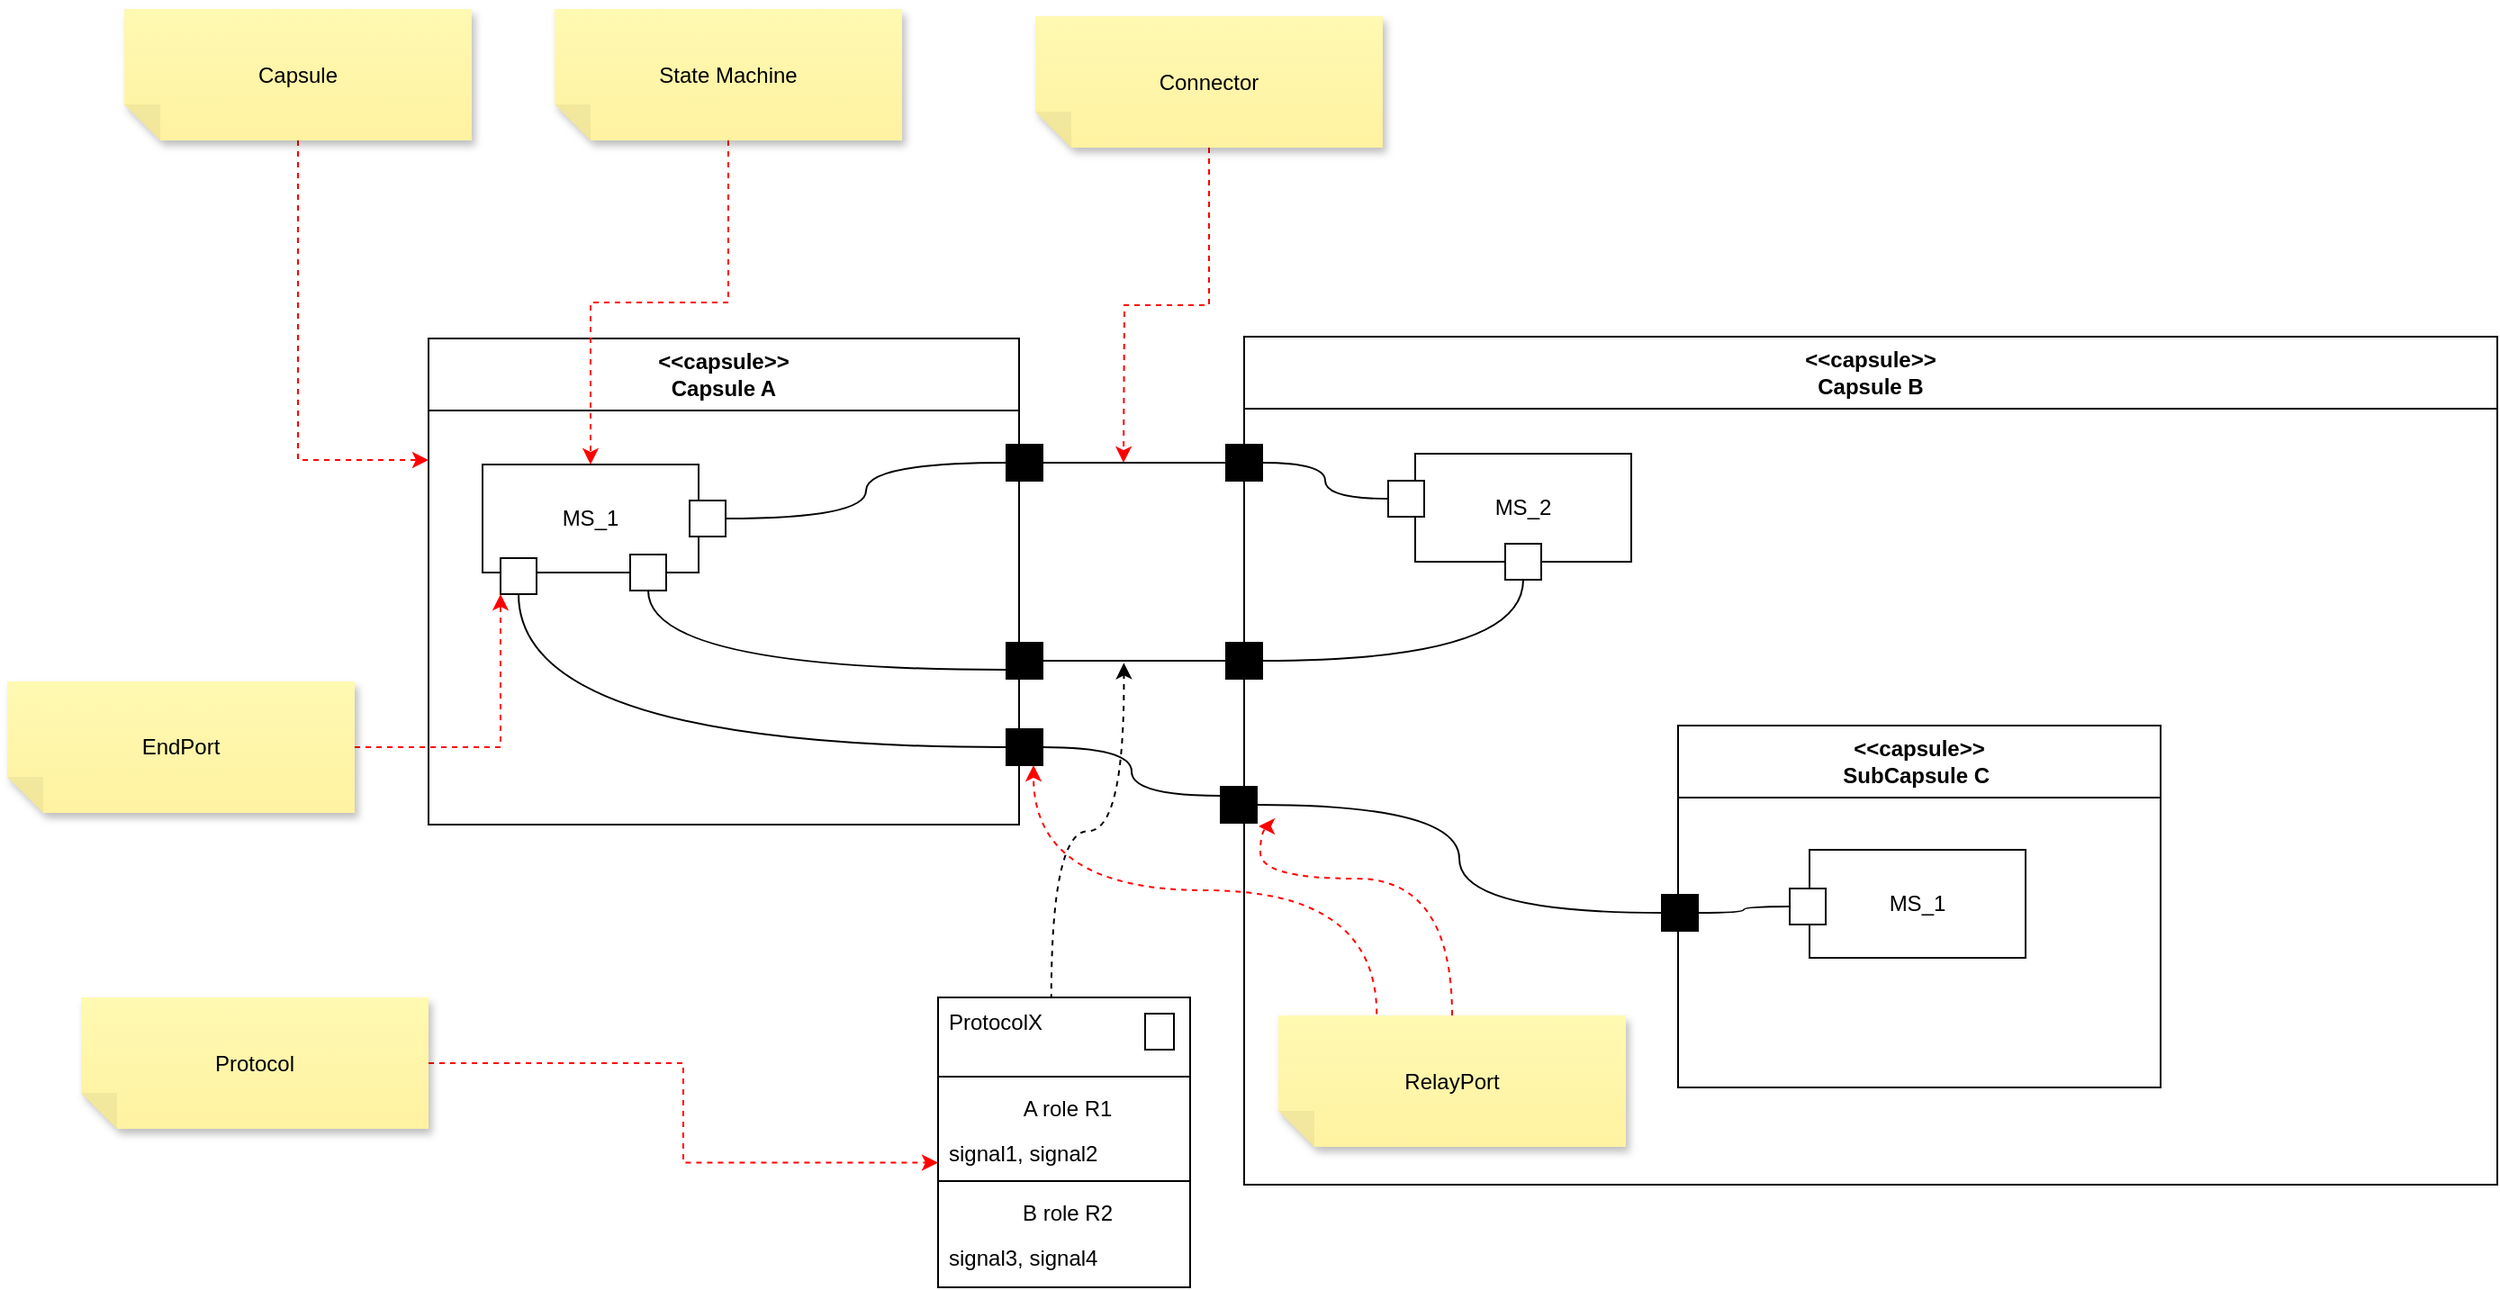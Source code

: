 <mxfile version="26.2.2" pages="2">
  <diagram name="Capsule" id="k5mG0mM5iGEgYk0Yn416">
    <mxGraphModel dx="1891" dy="894" grid="0" gridSize="10" guides="1" tooltips="1" connect="1" arrows="1" fold="1" page="0" pageScale="1" pageWidth="850" pageHeight="1100" math="0" shadow="0">
      <root>
        <mxCell id="PDe9mAOlIbxeDY0ZTMfF-0" />
        <mxCell id="PDe9mAOlIbxeDY0ZTMfF-1" parent="PDe9mAOlIbxeDY0ZTMfF-0" />
        <mxCell id="PDe9mAOlIbxeDY0ZTMfF-2" value="&lt;div&gt;&amp;lt;&amp;lt;capsule&amp;gt;&amp;gt;&lt;/div&gt;Capsule A" style="swimlane;whiteSpace=wrap;html=1;startSize=40;" vertex="1" parent="PDe9mAOlIbxeDY0ZTMfF-1">
          <mxGeometry x="47" y="281" width="328" height="270" as="geometry">
            <mxRectangle x="90" y="280" width="140" height="30" as="alternateBounds" />
          </mxGeometry>
        </mxCell>
        <mxCell id="PDe9mAOlIbxeDY0ZTMfF-3" value="MS_1" style="rounded=0;whiteSpace=wrap;html=1;" vertex="1" parent="PDe9mAOlIbxeDY0ZTMfF-2">
          <mxGeometry x="30" y="70" width="120" height="60" as="geometry" />
        </mxCell>
        <mxCell id="PDe9mAOlIbxeDY0ZTMfF-4" value="" style="rounded=0;whiteSpace=wrap;html=1;" vertex="1" parent="PDe9mAOlIbxeDY0ZTMfF-2">
          <mxGeometry x="145" y="90" width="20" height="20" as="geometry" />
        </mxCell>
        <mxCell id="PDe9mAOlIbxeDY0ZTMfF-5" value="" style="rounded=0;whiteSpace=wrap;html=1;" vertex="1" parent="PDe9mAOlIbxeDY0ZTMfF-2">
          <mxGeometry x="112" y="120" width="20" height="20" as="geometry" />
        </mxCell>
        <mxCell id="nfsSYlQqs25c0BjhMMis-1" value="" style="rounded=0;whiteSpace=wrap;html=1;" vertex="1" parent="PDe9mAOlIbxeDY0ZTMfF-2">
          <mxGeometry x="40" y="122" width="20" height="20" as="geometry" />
        </mxCell>
        <mxCell id="PDe9mAOlIbxeDY0ZTMfF-6" style="edgeStyle=orthogonalEdgeStyle;rounded=0;orthogonalLoop=1;jettySize=auto;html=1;exitX=1;exitY=0.5;exitDx=0;exitDy=0;entryX=0;entryY=0.5;entryDx=0;entryDy=0;endArrow=none;startFill=0;curved=1;" edge="1" parent="PDe9mAOlIbxeDY0ZTMfF-1" source="PDe9mAOlIbxeDY0ZTMfF-7" target="PDe9mAOlIbxeDY0ZTMfF-20">
          <mxGeometry relative="1" as="geometry" />
        </mxCell>
        <mxCell id="PDe9mAOlIbxeDY0ZTMfF-7" value="" style="rounded=0;whiteSpace=wrap;html=1;fillColor=#000000;" vertex="1" parent="PDe9mAOlIbxeDY0ZTMfF-1">
          <mxGeometry x="368" y="450" width="20" height="20" as="geometry" />
        </mxCell>
        <mxCell id="PDe9mAOlIbxeDY0ZTMfF-8" style="edgeStyle=orthogonalEdgeStyle;rounded=0;orthogonalLoop=1;jettySize=auto;html=1;exitX=0.5;exitY=1;exitDx=0;exitDy=0;entryX=0;entryY=0.75;entryDx=0;entryDy=0;endArrow=none;startFill=0;curved=1;" edge="1" parent="PDe9mAOlIbxeDY0ZTMfF-1" source="PDe9mAOlIbxeDY0ZTMfF-5" target="PDe9mAOlIbxeDY0ZTMfF-7">
          <mxGeometry relative="1" as="geometry" />
        </mxCell>
        <mxCell id="PDe9mAOlIbxeDY0ZTMfF-9" value="&lt;div&gt;&amp;lt;&amp;lt;capsule&amp;gt;&amp;gt;&lt;/div&gt;Capsule B" style="swimlane;whiteSpace=wrap;html=1;startSize=40;" vertex="1" parent="PDe9mAOlIbxeDY0ZTMfF-1">
          <mxGeometry x="500" y="280" width="696" height="471" as="geometry">
            <mxRectangle x="500" y="280" width="140" height="30" as="alternateBounds" />
          </mxGeometry>
        </mxCell>
        <mxCell id="PDe9mAOlIbxeDY0ZTMfF-10" value="MS_2" style="rounded=0;whiteSpace=wrap;html=1;" vertex="1" parent="PDe9mAOlIbxeDY0ZTMfF-9">
          <mxGeometry x="95" y="65" width="120" height="60" as="geometry" />
        </mxCell>
        <mxCell id="PDe9mAOlIbxeDY0ZTMfF-11" value="" style="rounded=0;whiteSpace=wrap;html=1;" vertex="1" parent="PDe9mAOlIbxeDY0ZTMfF-9">
          <mxGeometry x="80" y="80" width="20" height="20" as="geometry" />
        </mxCell>
        <mxCell id="PDe9mAOlIbxeDY0ZTMfF-12" value="" style="rounded=0;whiteSpace=wrap;html=1;" vertex="1" parent="PDe9mAOlIbxeDY0ZTMfF-9">
          <mxGeometry x="145" y="115" width="20" height="20" as="geometry" />
        </mxCell>
        <mxCell id="PDe9mAOlIbxeDY0ZTMfF-13" value="&lt;div&gt;&amp;lt;&amp;lt;capsule&amp;gt;&amp;gt;&lt;/div&gt;SubCapsule C&amp;nbsp;" style="swimlane;whiteSpace=wrap;html=1;startSize=40;" vertex="1" parent="PDe9mAOlIbxeDY0ZTMfF-9">
          <mxGeometry x="241" y="216" width="268" height="201" as="geometry">
            <mxRectangle x="90" y="280" width="140" height="30" as="alternateBounds" />
          </mxGeometry>
        </mxCell>
        <mxCell id="PDe9mAOlIbxeDY0ZTMfF-14" value="MS_1" style="rounded=0;whiteSpace=wrap;html=1;" vertex="1" parent="PDe9mAOlIbxeDY0ZTMfF-13">
          <mxGeometry x="73" y="69" width="120" height="60" as="geometry" />
        </mxCell>
        <mxCell id="PDe9mAOlIbxeDY0ZTMfF-16" value="" style="rounded=0;whiteSpace=wrap;html=1;" vertex="1" parent="PDe9mAOlIbxeDY0ZTMfF-13">
          <mxGeometry x="62" y="90.5" width="20" height="20" as="geometry" />
        </mxCell>
        <mxCell id="nfsSYlQqs25c0BjhMMis-3" style="edgeStyle=orthogonalEdgeStyle;rounded=0;orthogonalLoop=1;jettySize=auto;html=1;exitX=1;exitY=0.5;exitDx=0;exitDy=0;curved=1;endArrow=none;startFill=0;" edge="1" parent="PDe9mAOlIbxeDY0ZTMfF-13" source="PDe9mAOlIbxeDY0ZTMfF-17" target="PDe9mAOlIbxeDY0ZTMfF-16">
          <mxGeometry relative="1" as="geometry" />
        </mxCell>
        <mxCell id="PDe9mAOlIbxeDY0ZTMfF-17" value="" style="rounded=0;whiteSpace=wrap;html=1;fillColor=#000000;" vertex="1" parent="PDe9mAOlIbxeDY0ZTMfF-13">
          <mxGeometry x="-9" y="94" width="20" height="20" as="geometry" />
        </mxCell>
        <mxCell id="PDe9mAOlIbxeDY0ZTMfF-18" style="edgeStyle=orthogonalEdgeStyle;rounded=0;orthogonalLoop=1;jettySize=auto;html=1;exitX=1;exitY=0.5;exitDx=0;exitDy=0;entryX=0;entryY=0.5;entryDx=0;entryDy=0;curved=1;endArrow=none;startFill=0;" edge="1" parent="PDe9mAOlIbxeDY0ZTMfF-9" source="PDe9mAOlIbxeDY0ZTMfF-19" target="PDe9mAOlIbxeDY0ZTMfF-17">
          <mxGeometry relative="1" as="geometry" />
        </mxCell>
        <mxCell id="PDe9mAOlIbxeDY0ZTMfF-19" value="" style="rounded=0;whiteSpace=wrap;html=1;fillColor=#000000;" vertex="1" parent="PDe9mAOlIbxeDY0ZTMfF-9">
          <mxGeometry x="-13" y="250" width="20" height="20" as="geometry" />
        </mxCell>
        <mxCell id="nfsSYlQqs25c0BjhMMis-16" style="edgeStyle=orthogonalEdgeStyle;rounded=0;orthogonalLoop=1;jettySize=auto;html=1;exitX=0.5;exitY=1;exitDx=0;exitDy=0;exitPerimeter=0;strokeColor=#FF0000;dashed=1;curved=1;" edge="1" parent="PDe9mAOlIbxeDY0ZTMfF-9" source="nfsSYlQqs25c0BjhMMis-8">
          <mxGeometry relative="1" as="geometry">
            <mxPoint x="8" y="272" as="targetPoint" />
            <Array as="points">
              <mxPoint x="116" y="301" />
              <mxPoint x="9" y="301" />
              <mxPoint x="9" y="272" />
            </Array>
          </mxGeometry>
        </mxCell>
        <mxCell id="nfsSYlQqs25c0BjhMMis-8" value="RelayPort" style="shape=note;whiteSpace=wrap;html=1;backgroundOutline=1;fontColor=#000000;darkOpacity=0.05;fillColor=#FFF9B2;strokeColor=none;fillStyle=solid;direction=west;gradientDirection=north;gradientColor=#FFF2A1;shadow=1;size=20;pointerEvents=1;" vertex="1" parent="PDe9mAOlIbxeDY0ZTMfF-9">
          <mxGeometry x="19" y="377" width="193" height="73" as="geometry" />
        </mxCell>
        <mxCell id="PDe9mAOlIbxeDY0ZTMfF-20" value="" style="rounded=0;whiteSpace=wrap;html=1;fillColor=#000000;" vertex="1" parent="PDe9mAOlIbxeDY0ZTMfF-1">
          <mxGeometry x="490" y="450" width="20" height="20" as="geometry" />
        </mxCell>
        <mxCell id="PDe9mAOlIbxeDY0ZTMfF-21" style="edgeStyle=orthogonalEdgeStyle;rounded=0;orthogonalLoop=1;jettySize=auto;html=1;exitX=0;exitY=0.5;exitDx=0;exitDy=0;entryX=1;entryY=0.5;entryDx=0;entryDy=0;endArrow=none;startFill=0;curved=1;" edge="1" parent="PDe9mAOlIbxeDY0ZTMfF-1" source="PDe9mAOlIbxeDY0ZTMfF-22" target="PDe9mAOlIbxeDY0ZTMfF-35">
          <mxGeometry relative="1" as="geometry" />
        </mxCell>
        <mxCell id="PDe9mAOlIbxeDY0ZTMfF-22" value="" style="rounded=0;whiteSpace=wrap;html=1;fillColor=#000000;" vertex="1" parent="PDe9mAOlIbxeDY0ZTMfF-1">
          <mxGeometry x="490" y="340" width="20" height="20" as="geometry" />
        </mxCell>
        <mxCell id="PDe9mAOlIbxeDY0ZTMfF-23" style="edgeStyle=orthogonalEdgeStyle;rounded=0;orthogonalLoop=1;jettySize=auto;html=1;entryX=1;entryY=0.5;entryDx=0;entryDy=0;endArrow=none;startFill=0;curved=1;" edge="1" parent="PDe9mAOlIbxeDY0ZTMfF-1" source="PDe9mAOlIbxeDY0ZTMfF-11" target="PDe9mAOlIbxeDY0ZTMfF-22">
          <mxGeometry relative="1" as="geometry" />
        </mxCell>
        <mxCell id="PDe9mAOlIbxeDY0ZTMfF-24" style="edgeStyle=orthogonalEdgeStyle;rounded=0;orthogonalLoop=1;jettySize=auto;html=1;exitX=0.5;exitY=1;exitDx=0;exitDy=0;entryX=1;entryY=0.5;entryDx=0;entryDy=0;curved=1;endArrow=none;startFill=0;" edge="1" parent="PDe9mAOlIbxeDY0ZTMfF-1" source="PDe9mAOlIbxeDY0ZTMfF-12" target="PDe9mAOlIbxeDY0ZTMfF-20">
          <mxGeometry relative="1" as="geometry" />
        </mxCell>
        <mxCell id="PDe9mAOlIbxeDY0ZTMfF-25" style="edgeStyle=orthogonalEdgeStyle;curved=1;rounded=0;orthogonalLoop=1;jettySize=auto;html=1;dashed=1;exitX=0.449;exitY=0.03;exitDx=0;exitDy=0;exitPerimeter=0;" edge="1" parent="PDe9mAOlIbxeDY0ZTMfF-1" source="PDe9mAOlIbxeDY0ZTMfF-27">
          <mxGeometry relative="1" as="geometry">
            <mxPoint x="433.182" y="461.182" as="targetPoint" />
            <mxPoint x="452" y="607" as="sourcePoint" />
          </mxGeometry>
        </mxCell>
        <mxCell id="PDe9mAOlIbxeDY0ZTMfF-26" value="" style="fontStyle=1;align=center;verticalAlign=top;childLayout=stackLayout;horizontal=1;horizontalStack=0;resizeParent=1;resizeParentMax=0;resizeLast=0;marginBottom=0;" vertex="1" parent="PDe9mAOlIbxeDY0ZTMfF-1">
          <mxGeometry x="330" y="647" width="140" height="161" as="geometry" />
        </mxCell>
        <mxCell id="PDe9mAOlIbxeDY0ZTMfF-27" value="ProtocolX" style="html=1;align=left;spacingLeft=4;verticalAlign=top;strokeColor=none;fillColor=none;whiteSpace=wrap;" vertex="1" parent="PDe9mAOlIbxeDY0ZTMfF-26">
          <mxGeometry width="140" height="40" as="geometry" />
        </mxCell>
        <mxCell id="PDe9mAOlIbxeDY0ZTMfF-28" value="" style="shape=rectangle;jettyWidth=10;jettyHeight=4;" vertex="1" parent="PDe9mAOlIbxeDY0ZTMfF-27">
          <mxGeometry x="1" width="16" height="20" relative="1" as="geometry">
            <mxPoint x="-25" y="9" as="offset" />
          </mxGeometry>
        </mxCell>
        <mxCell id="PDe9mAOlIbxeDY0ZTMfF-29" value="" style="line;strokeWidth=1;fillColor=none;align=left;verticalAlign=middle;spacingTop=-1;spacingLeft=3;spacingRight=3;rotatable=0;labelPosition=right;points=[];portConstraint=eastwest;" vertex="1" parent="PDe9mAOlIbxeDY0ZTMfF-26">
          <mxGeometry y="40" width="140" height="8" as="geometry" />
        </mxCell>
        <mxCell id="PDe9mAOlIbxeDY0ZTMfF-30" value="A role R1" style="html=1;align=center;spacingLeft=4;verticalAlign=top;strokeColor=none;fillColor=none;whiteSpace=wrap;" vertex="1" parent="PDe9mAOlIbxeDY0ZTMfF-26">
          <mxGeometry y="48" width="140" height="25" as="geometry" />
        </mxCell>
        <mxCell id="PDe9mAOlIbxeDY0ZTMfF-31" value="signal1, signal2" style="html=1;align=left;spacingLeft=4;verticalAlign=top;strokeColor=none;fillColor=none;whiteSpace=wrap;" vertex="1" parent="PDe9mAOlIbxeDY0ZTMfF-26">
          <mxGeometry y="73" width="140" height="25" as="geometry" />
        </mxCell>
        <mxCell id="PDe9mAOlIbxeDY0ZTMfF-32" value="" style="line;strokeWidth=1;fillColor=none;align=left;verticalAlign=middle;spacingTop=-1;spacingLeft=3;spacingRight=3;rotatable=0;labelPosition=right;points=[];portConstraint=eastwest;" vertex="1" parent="PDe9mAOlIbxeDY0ZTMfF-26">
          <mxGeometry y="98" width="140" height="8" as="geometry" />
        </mxCell>
        <mxCell id="PDe9mAOlIbxeDY0ZTMfF-33" value="B role R2" style="html=1;align=center;spacingLeft=4;verticalAlign=top;strokeColor=none;fillColor=none;whiteSpace=wrap;" vertex="1" parent="PDe9mAOlIbxeDY0ZTMfF-26">
          <mxGeometry y="106" width="140" height="25" as="geometry" />
        </mxCell>
        <mxCell id="PDe9mAOlIbxeDY0ZTMfF-34" value="signal3, signal4" style="html=1;align=left;spacingLeft=4;verticalAlign=top;strokeColor=none;fillColor=none;whiteSpace=wrap;" vertex="1" parent="PDe9mAOlIbxeDY0ZTMfF-26">
          <mxGeometry y="131" width="140" height="30" as="geometry" />
        </mxCell>
        <mxCell id="PDe9mAOlIbxeDY0ZTMfF-35" value="" style="rounded=0;whiteSpace=wrap;html=1;fillColor=#000000;" vertex="1" parent="PDe9mAOlIbxeDY0ZTMfF-1">
          <mxGeometry x="368" y="340" width="20" height="20" as="geometry" />
        </mxCell>
        <mxCell id="PDe9mAOlIbxeDY0ZTMfF-36" style="edgeStyle=orthogonalEdgeStyle;rounded=0;orthogonalLoop=1;jettySize=auto;html=1;entryX=0;entryY=0.5;entryDx=0;entryDy=0;endArrow=none;startFill=0;curved=1;" edge="1" parent="PDe9mAOlIbxeDY0ZTMfF-1" source="PDe9mAOlIbxeDY0ZTMfF-4" target="PDe9mAOlIbxeDY0ZTMfF-35">
          <mxGeometry relative="1" as="geometry" />
        </mxCell>
        <mxCell id="PDe9mAOlIbxeDY0ZTMfF-37" style="edgeStyle=orthogonalEdgeStyle;rounded=0;orthogonalLoop=1;jettySize=auto;html=1;exitX=1;exitY=0.5;exitDx=0;exitDy=0;entryX=0;entryY=0.25;entryDx=0;entryDy=0;curved=1;endArrow=none;startFill=0;" edge="1" parent="PDe9mAOlIbxeDY0ZTMfF-1" source="PDe9mAOlIbxeDY0ZTMfF-38" target="PDe9mAOlIbxeDY0ZTMfF-19">
          <mxGeometry relative="1" as="geometry" />
        </mxCell>
        <mxCell id="PDe9mAOlIbxeDY0ZTMfF-38" value="" style="rounded=0;whiteSpace=wrap;html=1;fillColor=#000000;" vertex="1" parent="PDe9mAOlIbxeDY0ZTMfF-1">
          <mxGeometry x="368" y="498" width="20" height="20" as="geometry" />
        </mxCell>
        <mxCell id="nfsSYlQqs25c0BjhMMis-2" style="edgeStyle=orthogonalEdgeStyle;rounded=0;orthogonalLoop=1;jettySize=auto;html=1;exitX=0.5;exitY=1;exitDx=0;exitDy=0;entryX=0;entryY=0.5;entryDx=0;entryDy=0;curved=1;endArrow=none;startFill=0;" edge="1" parent="PDe9mAOlIbxeDY0ZTMfF-1" source="nfsSYlQqs25c0BjhMMis-1" target="PDe9mAOlIbxeDY0ZTMfF-38">
          <mxGeometry relative="1" as="geometry" />
        </mxCell>
        <mxCell id="nfsSYlQqs25c0BjhMMis-9" style="edgeStyle=orthogonalEdgeStyle;rounded=0;orthogonalLoop=1;jettySize=auto;html=1;exitX=0.5;exitY=0;exitDx=0;exitDy=0;exitPerimeter=0;entryX=0;entryY=0.25;entryDx=0;entryDy=0;strokeColor=#FF0000;dashed=1;" edge="1" parent="PDe9mAOlIbxeDY0ZTMfF-1" source="nfsSYlQqs25c0BjhMMis-4" target="PDe9mAOlIbxeDY0ZTMfF-2">
          <mxGeometry relative="1" as="geometry" />
        </mxCell>
        <mxCell id="nfsSYlQqs25c0BjhMMis-4" value="Capsule" style="shape=note;whiteSpace=wrap;html=1;backgroundOutline=1;fontColor=#000000;darkOpacity=0.05;fillColor=#FFF9B2;strokeColor=none;fillStyle=solid;direction=west;gradientDirection=north;gradientColor=#FFF2A1;shadow=1;size=20;pointerEvents=1;" vertex="1" parent="PDe9mAOlIbxeDY0ZTMfF-1">
          <mxGeometry x="-122" y="98" width="193" height="73" as="geometry" />
        </mxCell>
        <mxCell id="nfsSYlQqs25c0BjhMMis-10" style="edgeStyle=orthogonalEdgeStyle;rounded=0;orthogonalLoop=1;jettySize=auto;html=1;exitX=0.5;exitY=0;exitDx=0;exitDy=0;exitPerimeter=0;entryX=0.5;entryY=0;entryDx=0;entryDy=0;strokeColor=#FF0000;dashed=1;" edge="1" parent="PDe9mAOlIbxeDY0ZTMfF-1" source="nfsSYlQqs25c0BjhMMis-5" target="PDe9mAOlIbxeDY0ZTMfF-3">
          <mxGeometry relative="1" as="geometry" />
        </mxCell>
        <mxCell id="nfsSYlQqs25c0BjhMMis-5" value="State Machine" style="shape=note;whiteSpace=wrap;html=1;backgroundOutline=1;fontColor=#000000;darkOpacity=0.05;fillColor=#FFF9B2;strokeColor=none;fillStyle=solid;direction=west;gradientDirection=north;gradientColor=#FFF2A1;shadow=1;size=20;pointerEvents=1;" vertex="1" parent="PDe9mAOlIbxeDY0ZTMfF-1">
          <mxGeometry x="117" y="98" width="193" height="73" as="geometry" />
        </mxCell>
        <mxCell id="nfsSYlQqs25c0BjhMMis-11" style="edgeStyle=orthogonalEdgeStyle;rounded=0;orthogonalLoop=1;jettySize=auto;html=1;exitX=0.5;exitY=0;exitDx=0;exitDy=0;exitPerimeter=0;strokeColor=#FF0000;dashed=1;" edge="1" parent="PDe9mAOlIbxeDY0ZTMfF-1" source="nfsSYlQqs25c0BjhMMis-6">
          <mxGeometry relative="1" as="geometry">
            <mxPoint x="433.0" y="350.0" as="targetPoint" />
          </mxGeometry>
        </mxCell>
        <mxCell id="nfsSYlQqs25c0BjhMMis-6" value="Connector" style="shape=note;whiteSpace=wrap;html=1;backgroundOutline=1;fontColor=#000000;darkOpacity=0.05;fillColor=#FFF9B2;strokeColor=none;fillStyle=solid;direction=west;gradientDirection=north;gradientColor=#FFF2A1;shadow=1;size=20;pointerEvents=1;" vertex="1" parent="PDe9mAOlIbxeDY0ZTMfF-1">
          <mxGeometry x="384" y="102" width="193" height="73" as="geometry" />
        </mxCell>
        <mxCell id="nfsSYlQqs25c0BjhMMis-14" style="edgeStyle=orthogonalEdgeStyle;rounded=0;orthogonalLoop=1;jettySize=auto;html=1;exitX=0;exitY=0.5;exitDx=0;exitDy=0;exitPerimeter=0;entryX=0;entryY=1;entryDx=0;entryDy=0;strokeColor=#FF0000;dashed=1;" edge="1" parent="PDe9mAOlIbxeDY0ZTMfF-1" source="nfsSYlQqs25c0BjhMMis-7" target="nfsSYlQqs25c0BjhMMis-1">
          <mxGeometry relative="1" as="geometry" />
        </mxCell>
        <mxCell id="nfsSYlQqs25c0BjhMMis-7" value="EndPort" style="shape=note;whiteSpace=wrap;html=1;backgroundOutline=1;fontColor=#000000;darkOpacity=0.05;fillColor=#FFF9B2;strokeColor=none;fillStyle=solid;direction=west;gradientDirection=north;gradientColor=#FFF2A1;shadow=1;size=20;pointerEvents=1;" vertex="1" parent="PDe9mAOlIbxeDY0ZTMfF-1">
          <mxGeometry x="-187" y="471.5" width="193" height="73" as="geometry" />
        </mxCell>
        <mxCell id="nfsSYlQqs25c0BjhMMis-13" style="edgeStyle=orthogonalEdgeStyle;rounded=0;orthogonalLoop=1;jettySize=auto;html=1;exitX=0;exitY=0.5;exitDx=0;exitDy=0;exitPerimeter=0;entryX=0;entryY=0.75;entryDx=0;entryDy=0;strokeColor=#FF0000;dashed=1;" edge="1" parent="PDe9mAOlIbxeDY0ZTMfF-1" source="nfsSYlQqs25c0BjhMMis-12" target="PDe9mAOlIbxeDY0ZTMfF-31">
          <mxGeometry relative="1" as="geometry" />
        </mxCell>
        <mxCell id="nfsSYlQqs25c0BjhMMis-12" value="Protocol" style="shape=note;whiteSpace=wrap;html=1;backgroundOutline=1;fontColor=#000000;darkOpacity=0.05;fillColor=#FFF9B2;strokeColor=none;fillStyle=solid;direction=west;gradientDirection=north;gradientColor=#FFF2A1;shadow=1;size=20;pointerEvents=1;" vertex="1" parent="PDe9mAOlIbxeDY0ZTMfF-1">
          <mxGeometry x="-146" y="647" width="193" height="73" as="geometry" />
        </mxCell>
        <mxCell id="nfsSYlQqs25c0BjhMMis-15" style="edgeStyle=orthogonalEdgeStyle;rounded=0;orthogonalLoop=1;jettySize=auto;html=1;exitX=0.717;exitY=1.01;exitDx=0;exitDy=0;exitPerimeter=0;strokeColor=#FF0000;dashed=1;curved=1;entryX=0.75;entryY=1;entryDx=0;entryDy=0;" edge="1" parent="PDe9mAOlIbxeDY0ZTMfF-1" source="nfsSYlQqs25c0BjhMMis-8" target="PDe9mAOlIbxeDY0ZTMfF-38">
          <mxGeometry relative="1" as="geometry">
            <mxPoint x="675.286" y="602.571" as="targetPoint" />
          </mxGeometry>
        </mxCell>
      </root>
    </mxGraphModel>
  </diagram>
  <diagram id="73Br0zmIrl8tr6RsN8Ch" name="State Machine">
    <mxGraphModel dx="1444" dy="1026" grid="0" gridSize="10" guides="1" tooltips="1" connect="1" arrows="1" fold="1" page="0" pageScale="1" pageWidth="850" pageHeight="1100" math="0" shadow="0">
      <root>
        <mxCell id="0" />
        <mxCell id="1" parent="0" />
        <mxCell id="Fz8B81dEFoaaFk5clzzw-4" style="edgeStyle=orthogonalEdgeStyle;rounded=0;orthogonalLoop=1;jettySize=auto;html=1;" parent="1" source="Fz8B81dEFoaaFk5clzzw-1" target="Fz8B81dEFoaaFk5clzzw-2" edge="1">
          <mxGeometry relative="1" as="geometry" />
        </mxCell>
        <mxCell id="Fz8B81dEFoaaFk5clzzw-1" value="" style="ellipse;fillColor=strokeColor;html=1;" parent="1" vertex="1">
          <mxGeometry x="-16" y="-7" width="30" height="30" as="geometry" />
        </mxCell>
        <mxCell id="Fz8B81dEFoaaFk5clzzw-2" value="ON" style="shape=umlState;rounded=1;verticalAlign=top;spacingTop=5;umlStateSymbol=collapseState;absoluteArcSize=1;arcSize=10;html=1;whiteSpace=wrap;" parent="1" vertex="1">
          <mxGeometry x="103" y="-22" width="140" height="60" as="geometry" />
        </mxCell>
        <mxCell id="Fz8B81dEFoaaFk5clzzw-3" value="OFF" style="shape=umlState;rounded=1;verticalAlign=top;spacingTop=5;umlStateSymbol=collapseState;absoluteArcSize=1;arcSize=10;html=1;whiteSpace=wrap;" parent="1" vertex="1">
          <mxGeometry x="149" y="198" width="140" height="60" as="geometry" />
        </mxCell>
        <mxCell id="Fz8B81dEFoaaFk5clzzw-8" style="edgeStyle=orthogonalEdgeStyle;curved=1;rounded=0;orthogonalLoop=1;jettySize=auto;html=1;exitX=0.85;exitY=0.95;exitDx=0;exitDy=0;exitPerimeter=0;entryX=0.847;entryY=-0.06;entryDx=0;entryDy=0;entryPerimeter=0;" parent="1" source="Fz8B81dEFoaaFk5clzzw-2" target="Fz8B81dEFoaaFk5clzzw-3" edge="1">
          <mxGeometry relative="1" as="geometry" />
        </mxCell>
        <mxCell id="Fz8B81dEFoaaFk5clzzw-9" style="edgeStyle=orthogonalEdgeStyle;curved=1;rounded=0;orthogonalLoop=1;jettySize=auto;html=1;exitX=0.15;exitY=0.05;exitDx=0;exitDy=0;exitPerimeter=0;entryX=0.15;entryY=0.95;entryDx=0;entryDy=0;entryPerimeter=0;" parent="1" source="Fz8B81dEFoaaFk5clzzw-3" target="Fz8B81dEFoaaFk5clzzw-2" edge="1">
          <mxGeometry relative="1" as="geometry" />
        </mxCell>
      </root>
    </mxGraphModel>
  </diagram>
</mxfile>
